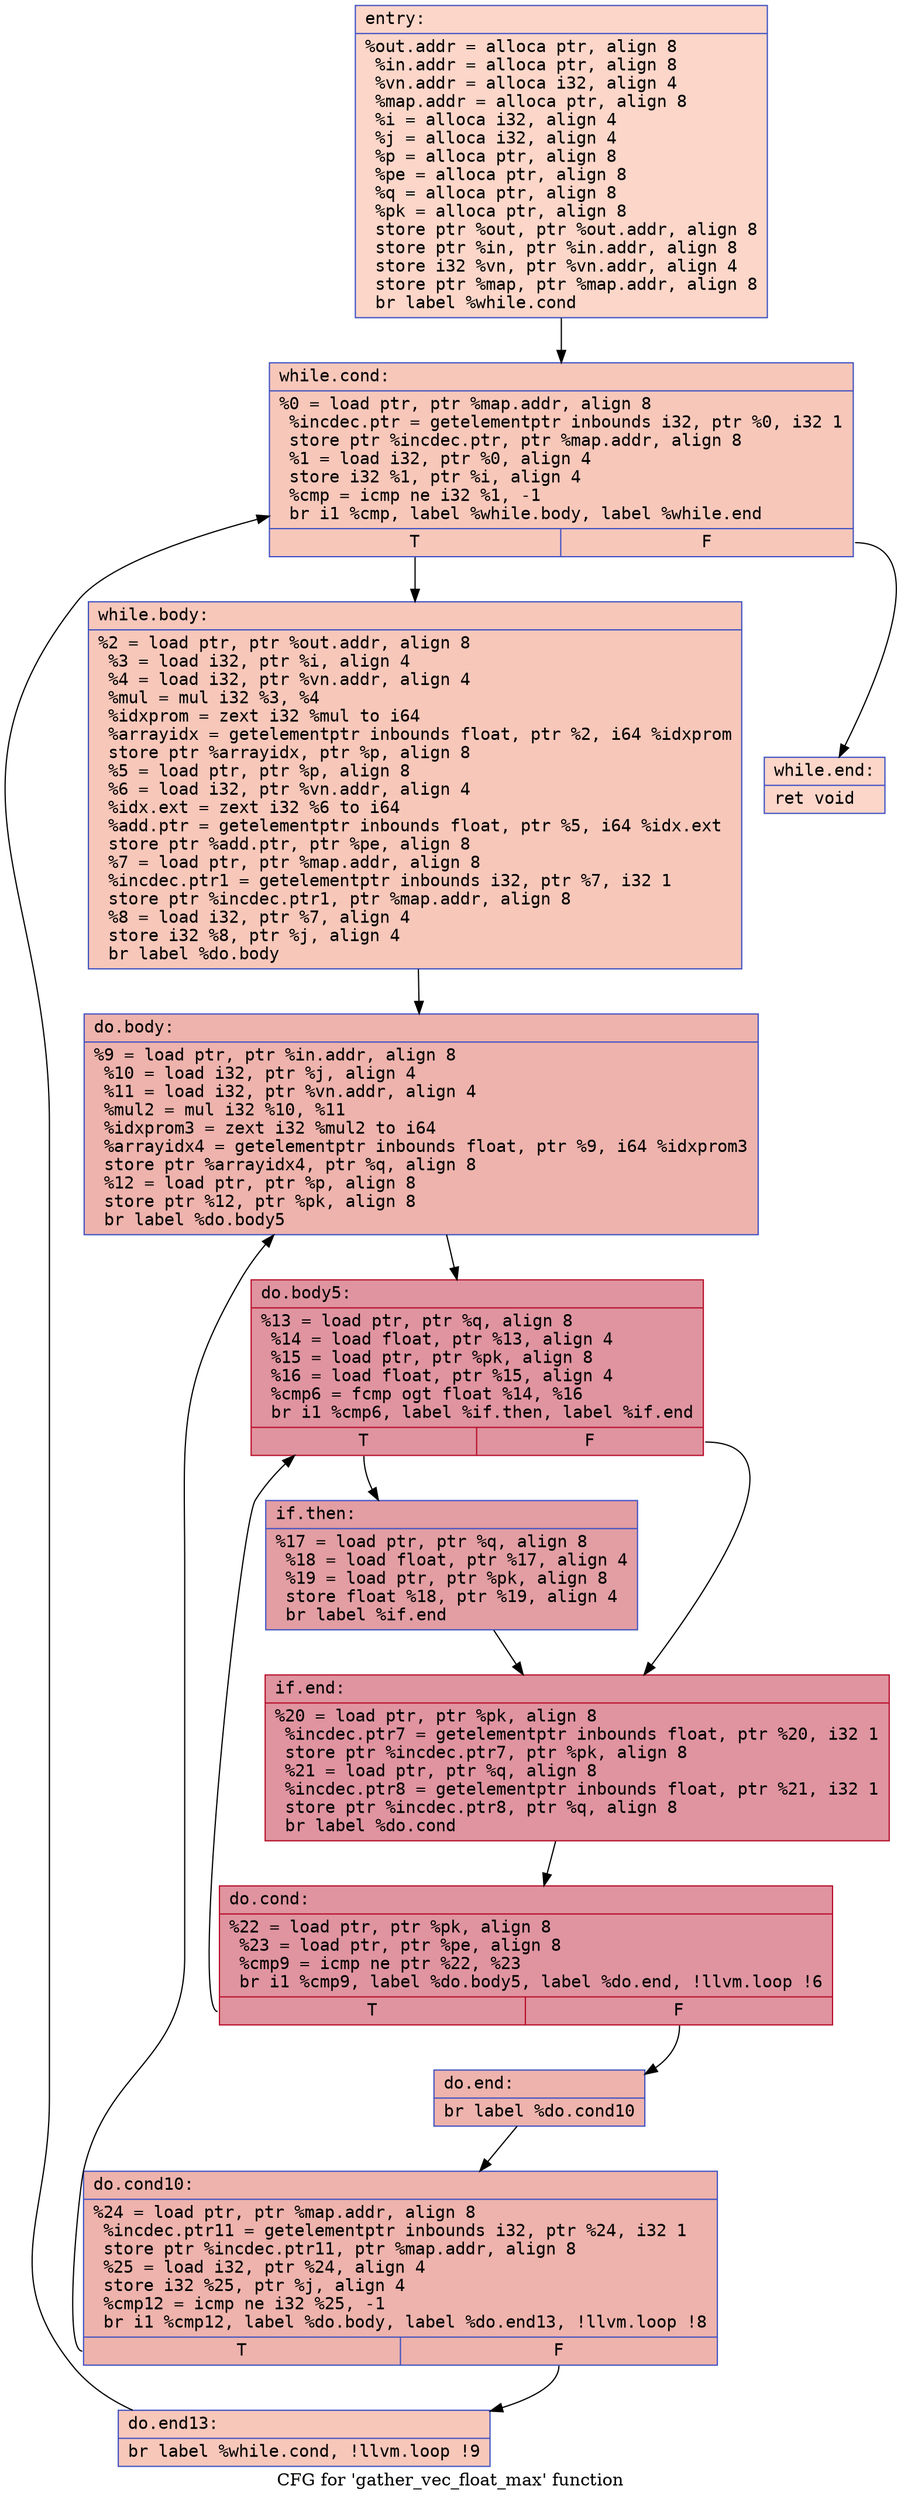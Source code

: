 digraph "CFG for 'gather_vec_float_max' function" {
	label="CFG for 'gather_vec_float_max' function";

	Node0x55e011d38260 [shape=record,color="#3d50c3ff", style=filled, fillcolor="#f6a38570" fontname="Courier",label="{entry:\l|  %out.addr = alloca ptr, align 8\l  %in.addr = alloca ptr, align 8\l  %vn.addr = alloca i32, align 4\l  %map.addr = alloca ptr, align 8\l  %i = alloca i32, align 4\l  %j = alloca i32, align 4\l  %p = alloca ptr, align 8\l  %pe = alloca ptr, align 8\l  %q = alloca ptr, align 8\l  %pk = alloca ptr, align 8\l  store ptr %out, ptr %out.addr, align 8\l  store ptr %in, ptr %in.addr, align 8\l  store i32 %vn, ptr %vn.addr, align 4\l  store ptr %map, ptr %map.addr, align 8\l  br label %while.cond\l}"];
	Node0x55e011d38260 -> Node0x55e011d38b90[tooltip="entry -> while.cond\nProbability 100.00%" ];
	Node0x55e011d38b90 [shape=record,color="#3d50c3ff", style=filled, fillcolor="#ec7f6370" fontname="Courier",label="{while.cond:\l|  %0 = load ptr, ptr %map.addr, align 8\l  %incdec.ptr = getelementptr inbounds i32, ptr %0, i32 1\l  store ptr %incdec.ptr, ptr %map.addr, align 8\l  %1 = load i32, ptr %0, align 4\l  store i32 %1, ptr %i, align 4\l  %cmp = icmp ne i32 %1, -1\l  br i1 %cmp, label %while.body, label %while.end\l|{<s0>T|<s1>F}}"];
	Node0x55e011d38b90:s0 -> Node0x55e011d39020[tooltip="while.cond -> while.body\nProbability 96.88%" ];
	Node0x55e011d38b90:s1 -> Node0x55e011d390a0[tooltip="while.cond -> while.end\nProbability 3.12%" ];
	Node0x55e011d39020 [shape=record,color="#3d50c3ff", style=filled, fillcolor="#ec7f6370" fontname="Courier",label="{while.body:\l|  %2 = load ptr, ptr %out.addr, align 8\l  %3 = load i32, ptr %i, align 4\l  %4 = load i32, ptr %vn.addr, align 4\l  %mul = mul i32 %3, %4\l  %idxprom = zext i32 %mul to i64\l  %arrayidx = getelementptr inbounds float, ptr %2, i64 %idxprom\l  store ptr %arrayidx, ptr %p, align 8\l  %5 = load ptr, ptr %p, align 8\l  %6 = load i32, ptr %vn.addr, align 4\l  %idx.ext = zext i32 %6 to i64\l  %add.ptr = getelementptr inbounds float, ptr %5, i64 %idx.ext\l  store ptr %add.ptr, ptr %pe, align 8\l  %7 = load ptr, ptr %map.addr, align 8\l  %incdec.ptr1 = getelementptr inbounds i32, ptr %7, i32 1\l  store ptr %incdec.ptr1, ptr %map.addr, align 8\l  %8 = load i32, ptr %7, align 4\l  store i32 %8, ptr %j, align 4\l  br label %do.body\l}"];
	Node0x55e011d39020 -> Node0x55e011d38840[tooltip="while.body -> do.body\nProbability 100.00%" ];
	Node0x55e011d38840 [shape=record,color="#3d50c3ff", style=filled, fillcolor="#d6524470" fontname="Courier",label="{do.body:\l|  %9 = load ptr, ptr %in.addr, align 8\l  %10 = load i32, ptr %j, align 4\l  %11 = load i32, ptr %vn.addr, align 4\l  %mul2 = mul i32 %10, %11\l  %idxprom3 = zext i32 %mul2 to i64\l  %arrayidx4 = getelementptr inbounds float, ptr %9, i64 %idxprom3\l  store ptr %arrayidx4, ptr %q, align 8\l  %12 = load ptr, ptr %p, align 8\l  store ptr %12, ptr %pk, align 8\l  br label %do.body5\l}"];
	Node0x55e011d38840 -> Node0x55e011d3a3c0[tooltip="do.body -> do.body5\nProbability 100.00%" ];
	Node0x55e011d3a3c0 [shape=record,color="#b70d28ff", style=filled, fillcolor="#b70d2870" fontname="Courier",label="{do.body5:\l|  %13 = load ptr, ptr %q, align 8\l  %14 = load float, ptr %13, align 4\l  %15 = load ptr, ptr %pk, align 8\l  %16 = load float, ptr %15, align 4\l  %cmp6 = fcmp ogt float %14, %16\l  br i1 %cmp6, label %if.then, label %if.end\l|{<s0>T|<s1>F}}"];
	Node0x55e011d3a3c0:s0 -> Node0x55e011d3a760[tooltip="do.body5 -> if.then\nProbability 50.00%" ];
	Node0x55e011d3a3c0:s1 -> Node0x55e011d3a7d0[tooltip="do.body5 -> if.end\nProbability 50.00%" ];
	Node0x55e011d3a760 [shape=record,color="#3d50c3ff", style=filled, fillcolor="#be242e70" fontname="Courier",label="{if.then:\l|  %17 = load ptr, ptr %q, align 8\l  %18 = load float, ptr %17, align 4\l  %19 = load ptr, ptr %pk, align 8\l  store float %18, ptr %19, align 4\l  br label %if.end\l}"];
	Node0x55e011d3a760 -> Node0x55e011d3a7d0[tooltip="if.then -> if.end\nProbability 100.00%" ];
	Node0x55e011d3a7d0 [shape=record,color="#b70d28ff", style=filled, fillcolor="#b70d2870" fontname="Courier",label="{if.end:\l|  %20 = load ptr, ptr %pk, align 8\l  %incdec.ptr7 = getelementptr inbounds float, ptr %20, i32 1\l  store ptr %incdec.ptr7, ptr %pk, align 8\l  %21 = load ptr, ptr %q, align 8\l  %incdec.ptr8 = getelementptr inbounds float, ptr %21, i32 1\l  store ptr %incdec.ptr8, ptr %q, align 8\l  br label %do.cond\l}"];
	Node0x55e011d3a7d0 -> Node0x55e011d3af60[tooltip="if.end -> do.cond\nProbability 100.00%" ];
	Node0x55e011d3af60 [shape=record,color="#b70d28ff", style=filled, fillcolor="#b70d2870" fontname="Courier",label="{do.cond:\l|  %22 = load ptr, ptr %pk, align 8\l  %23 = load ptr, ptr %pe, align 8\l  %cmp9 = icmp ne ptr %22, %23\l  br i1 %cmp9, label %do.body5, label %do.end, !llvm.loop !6\l|{<s0>T|<s1>F}}"];
	Node0x55e011d3af60:s0 -> Node0x55e011d3a3c0[tooltip="do.cond -> do.body5\nProbability 96.88%" ];
	Node0x55e011d3af60:s1 -> Node0x55e011d3b1f0[tooltip="do.cond -> do.end\nProbability 3.12%" ];
	Node0x55e011d3b1f0 [shape=record,color="#3d50c3ff", style=filled, fillcolor="#d6524470" fontname="Courier",label="{do.end:\l|  br label %do.cond10\l}"];
	Node0x55e011d3b1f0 -> Node0x55e011d3b460[tooltip="do.end -> do.cond10\nProbability 100.00%" ];
	Node0x55e011d3b460 [shape=record,color="#3d50c3ff", style=filled, fillcolor="#d6524470" fontname="Courier",label="{do.cond10:\l|  %24 = load ptr, ptr %map.addr, align 8\l  %incdec.ptr11 = getelementptr inbounds i32, ptr %24, i32 1\l  store ptr %incdec.ptr11, ptr %map.addr, align 8\l  %25 = load i32, ptr %24, align 4\l  store i32 %25, ptr %j, align 4\l  %cmp12 = icmp ne i32 %25, -1\l  br i1 %cmp12, label %do.body, label %do.end13, !llvm.loop !8\l|{<s0>T|<s1>F}}"];
	Node0x55e011d3b460:s0 -> Node0x55e011d38840[tooltip="do.cond10 -> do.body\nProbability 96.88%" ];
	Node0x55e011d3b460:s1 -> Node0x55e011d3b910[tooltip="do.cond10 -> do.end13\nProbability 3.12%" ];
	Node0x55e011d3b910 [shape=record,color="#3d50c3ff", style=filled, fillcolor="#ec7f6370" fontname="Courier",label="{do.end13:\l|  br label %while.cond, !llvm.loop !9\l}"];
	Node0x55e011d3b910 -> Node0x55e011d38b90[tooltip="do.end13 -> while.cond\nProbability 100.00%" ];
	Node0x55e011d390a0 [shape=record,color="#3d50c3ff", style=filled, fillcolor="#f6a38570" fontname="Courier",label="{while.end:\l|  ret void\l}"];
}
